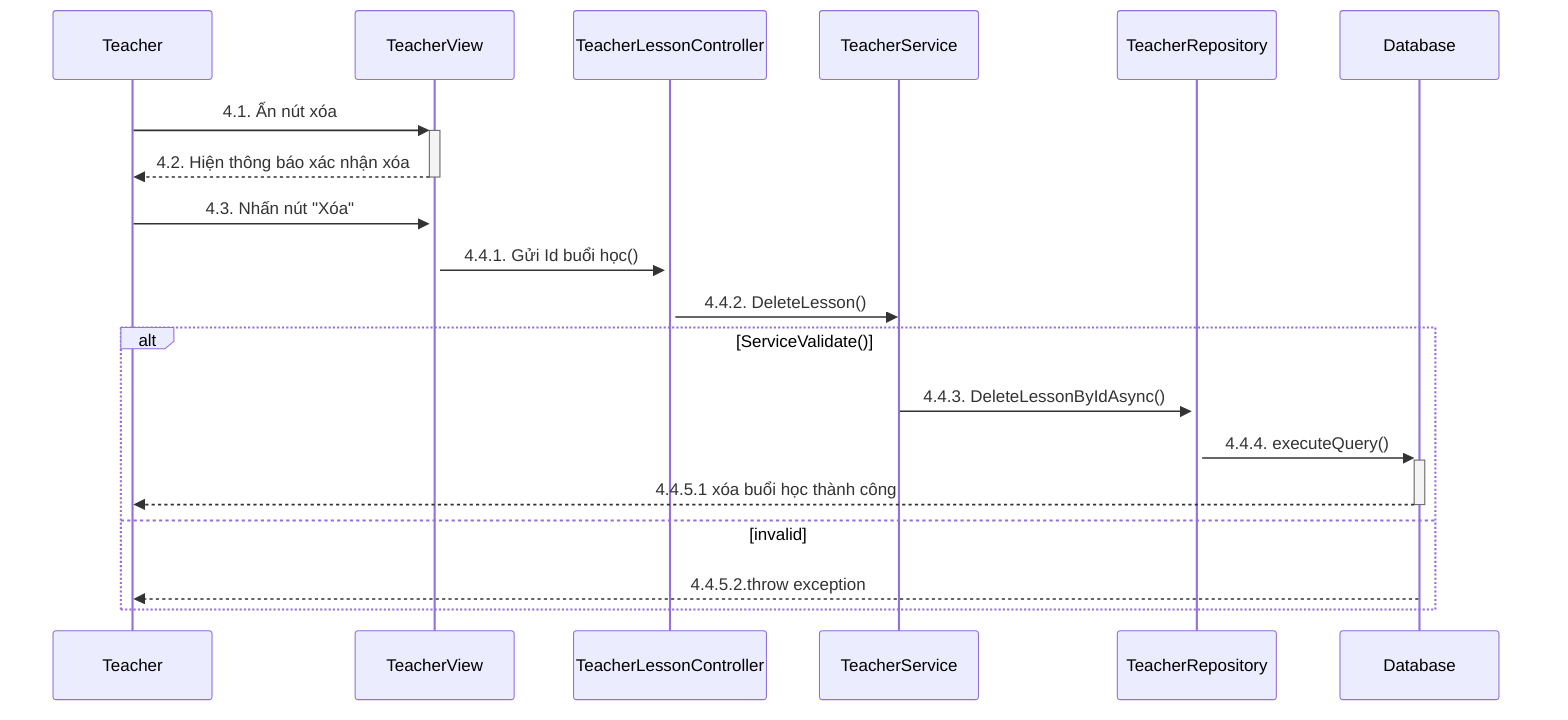 sequenceDiagram
    participant Teacher
    participant TeacherView
    participant TeacherLessonController
    participant TeacherService
    participant TeacherRepository
    participant Database

    Teacher->>+TeacherView: 4.1. Ấn nút xóa
    TeacherView-->>-Teacher: 4.2. Hiện thông báo xác nhận xóa
    Teacher->>+TeacherView: 4.3. Nhấn nút "Xóa"
    TeacherView->>+TeacherLessonController: 4.4.1. Gửi Id buổi học()
    TeacherLessonController->>TeacherService: 4.4.2. DeleteLesson()
    alt ServiceValidate()
        TeacherService->>+TeacherRepository: 4.4.3. DeleteLessonByIdAsync()
        TeacherRepository->>+Database: 4.4.4. executeQuery()

        Database-->>-Teacher: 4.4.5.1 xóa buổi học thành công
    else invalid
        Database-->>Teacher: 4.4.5.2.throw exception
    end